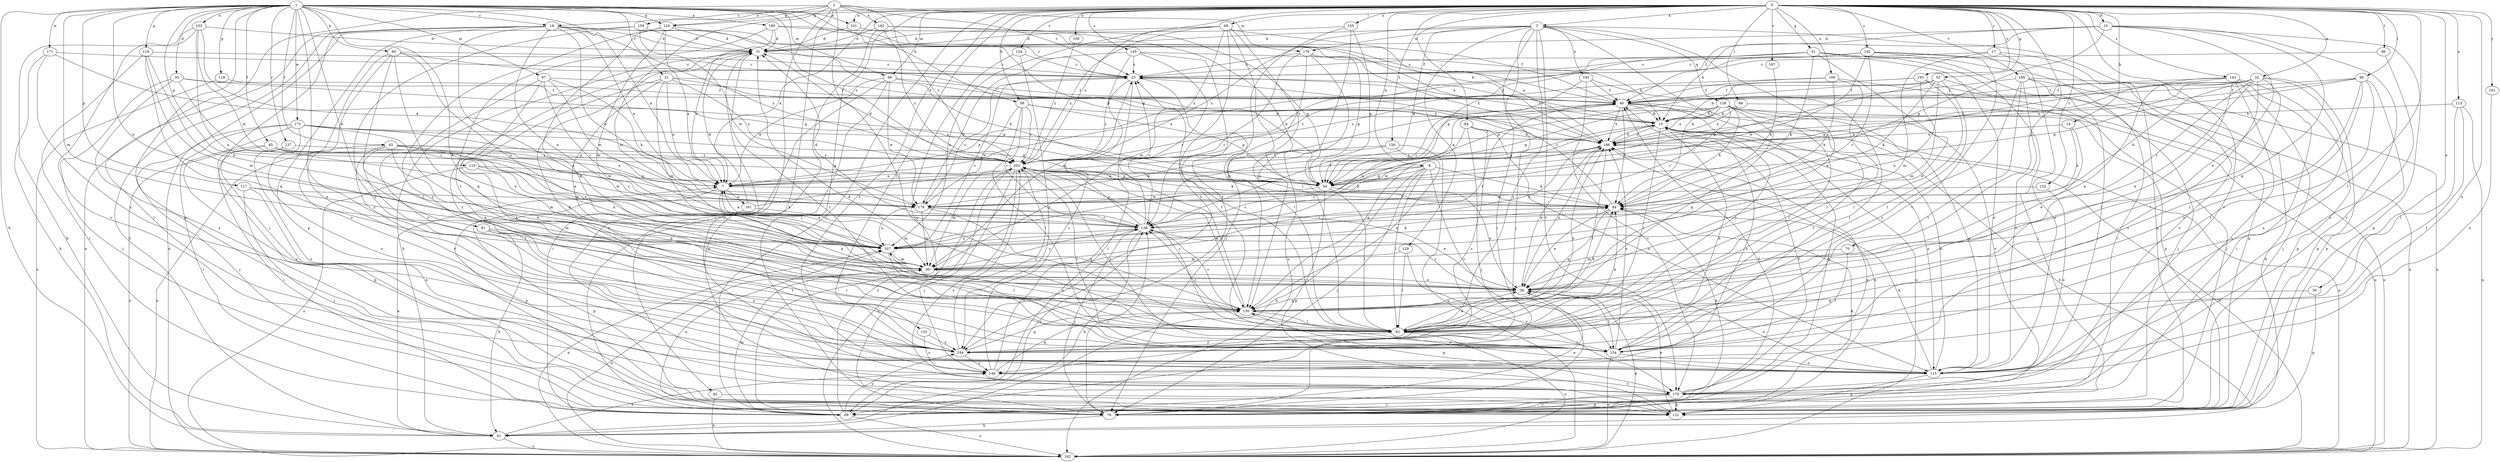 strict digraph  {
0;
1;
2;
3;
7;
8;
10;
14;
15;
17;
18;
21;
23;
30;
31;
32;
36;
38;
43;
45;
46;
51;
53;
54;
58;
61;
64;
66;
68;
69;
70;
76;
80;
81;
82;
84;
86;
90;
92;
96;
97;
99;
101;
103;
107;
108;
109;
113;
115;
116;
117;
118;
119;
122;
124;
128;
129;
130;
132;
133;
134;
137;
138;
142;
143;
145;
146;
150;
154;
155;
159;
161;
162;
166;
167;
170;
171;
173;
176;
178;
180;
182;
183;
186;
191;
193;
194;
202;
0 -> 3  [label=a];
0 -> 7  [label=a];
0 -> 8  [label=b];
0 -> 10  [label=b];
0 -> 14  [label=b];
0 -> 17  [label=c];
0 -> 18  [label=c];
0 -> 32  [label=e];
0 -> 36  [label=e];
0 -> 51  [label=g];
0 -> 53  [label=g];
0 -> 58  [label=h];
0 -> 64  [label=i];
0 -> 66  [label=i];
0 -> 68  [label=i];
0 -> 69  [label=i];
0 -> 70  [label=j];
0 -> 76  [label=j];
0 -> 86  [label=l];
0 -> 90  [label=l];
0 -> 96  [label=m];
0 -> 101  [label=n];
0 -> 108  [label=o];
0 -> 109  [label=o];
0 -> 113  [label=o];
0 -> 115  [label=o];
0 -> 124  [label=q];
0 -> 132  [label=r];
0 -> 133  [label=r];
0 -> 134  [label=r];
0 -> 142  [label=s];
0 -> 143  [label=s];
0 -> 145  [label=s];
0 -> 146  [label=s];
0 -> 150  [label=t];
0 -> 154  [label=t];
0 -> 155  [label=u];
0 -> 166  [label=v];
0 -> 167  [label=v];
0 -> 170  [label=v];
0 -> 191  [label=y];
0 -> 193  [label=y];
0 -> 202  [label=z];
1 -> 7  [label=a];
1 -> 18  [label=c];
1 -> 21  [label=c];
1 -> 30  [label=d];
1 -> 38  [label=e];
1 -> 43  [label=f];
1 -> 45  [label=f];
1 -> 54  [label=g];
1 -> 58  [label=h];
1 -> 61  [label=h];
1 -> 80  [label=k];
1 -> 81  [label=k];
1 -> 96  [label=m];
1 -> 97  [label=m];
1 -> 99  [label=m];
1 -> 101  [label=n];
1 -> 103  [label=n];
1 -> 107  [label=n];
1 -> 115  [label=o];
1 -> 116  [label=p];
1 -> 117  [label=p];
1 -> 118  [label=p];
1 -> 119  [label=p];
1 -> 122  [label=p];
1 -> 124  [label=q];
1 -> 137  [label=r];
1 -> 171  [label=w];
1 -> 173  [label=w];
1 -> 180  [label=x];
1 -> 202  [label=z];
2 -> 23  [label=c];
2 -> 69  [label=i];
2 -> 76  [label=j];
2 -> 82  [label=k];
2 -> 92  [label=l];
2 -> 99  [label=m];
2 -> 124  [label=q];
2 -> 159  [label=u];
2 -> 176  [label=w];
2 -> 182  [label=x];
2 -> 202  [label=z];
3 -> 31  [label=d];
3 -> 38  [label=e];
3 -> 54  [label=g];
3 -> 69  [label=i];
3 -> 76  [label=j];
3 -> 84  [label=k];
3 -> 122  [label=p];
3 -> 128  [label=q];
3 -> 129  [label=q];
3 -> 170  [label=v];
3 -> 176  [label=w];
3 -> 183  [label=x];
3 -> 194  [label=y];
3 -> 202  [label=z];
7 -> 84  [label=k];
7 -> 122  [label=p];
7 -> 130  [label=q];
7 -> 161  [label=u];
8 -> 7  [label=a];
8 -> 54  [label=g];
8 -> 61  [label=h];
8 -> 76  [label=j];
8 -> 84  [label=k];
8 -> 92  [label=l];
8 -> 138  [label=r];
8 -> 154  [label=t];
10 -> 15  [label=b];
10 -> 31  [label=d];
10 -> 38  [label=e];
10 -> 46  [label=f];
10 -> 54  [label=g];
10 -> 122  [label=p];
10 -> 130  [label=q];
10 -> 170  [label=v];
14 -> 38  [label=e];
14 -> 84  [label=k];
14 -> 186  [label=x];
15 -> 23  [label=c];
15 -> 54  [label=g];
15 -> 92  [label=l];
15 -> 115  [label=o];
15 -> 146  [label=s];
15 -> 162  [label=u];
15 -> 186  [label=x];
17 -> 23  [label=c];
17 -> 99  [label=m];
17 -> 115  [label=o];
17 -> 170  [label=v];
18 -> 7  [label=a];
18 -> 15  [label=b];
18 -> 31  [label=d];
18 -> 38  [label=e];
18 -> 46  [label=f];
18 -> 61  [label=h];
18 -> 76  [label=j];
18 -> 107  [label=n];
18 -> 122  [label=p];
18 -> 162  [label=u];
18 -> 178  [label=w];
18 -> 202  [label=z];
21 -> 7  [label=a];
21 -> 15  [label=b];
21 -> 38  [label=e];
21 -> 46  [label=f];
21 -> 99  [label=m];
21 -> 154  [label=t];
21 -> 202  [label=z];
23 -> 46  [label=f];
23 -> 69  [label=i];
23 -> 92  [label=l];
23 -> 202  [label=z];
30 -> 46  [label=f];
30 -> 54  [label=g];
30 -> 76  [label=j];
30 -> 138  [label=r];
30 -> 146  [label=s];
31 -> 23  [label=c];
31 -> 61  [label=h];
31 -> 154  [label=t];
31 -> 170  [label=v];
31 -> 194  [label=y];
32 -> 7  [label=a];
32 -> 15  [label=b];
32 -> 38  [label=e];
32 -> 46  [label=f];
32 -> 84  [label=k];
32 -> 92  [label=l];
32 -> 115  [label=o];
32 -> 122  [label=p];
32 -> 138  [label=r];
32 -> 146  [label=s];
32 -> 186  [label=x];
36 -> 122  [label=p];
36 -> 130  [label=q];
38 -> 115  [label=o];
38 -> 130  [label=q];
38 -> 138  [label=r];
38 -> 154  [label=t];
38 -> 186  [label=x];
43 -> 38  [label=e];
43 -> 54  [label=g];
43 -> 92  [label=l];
43 -> 107  [label=n];
43 -> 138  [label=r];
43 -> 162  [label=u];
43 -> 194  [label=y];
43 -> 202  [label=z];
45 -> 7  [label=a];
45 -> 99  [label=m];
45 -> 122  [label=p];
45 -> 162  [label=u];
45 -> 178  [label=w];
45 -> 202  [label=z];
46 -> 15  [label=b];
46 -> 84  [label=k];
46 -> 92  [label=l];
46 -> 107  [label=n];
46 -> 154  [label=t];
46 -> 162  [label=u];
46 -> 186  [label=x];
51 -> 23  [label=c];
51 -> 38  [label=e];
51 -> 54  [label=g];
51 -> 69  [label=i];
51 -> 76  [label=j];
51 -> 84  [label=k];
51 -> 115  [label=o];
51 -> 202  [label=z];
53 -> 46  [label=f];
53 -> 54  [label=g];
53 -> 84  [label=k];
53 -> 92  [label=l];
53 -> 107  [label=n];
53 -> 162  [label=u];
53 -> 202  [label=z];
54 -> 38  [label=e];
54 -> 92  [label=l];
54 -> 122  [label=p];
54 -> 178  [label=w];
58 -> 15  [label=b];
58 -> 54  [label=g];
58 -> 138  [label=r];
58 -> 154  [label=t];
58 -> 178  [label=w];
58 -> 202  [label=z];
61 -> 7  [label=a];
61 -> 15  [label=b];
61 -> 146  [label=s];
61 -> 162  [label=u];
64 -> 76  [label=j];
64 -> 115  [label=o];
64 -> 130  [label=q];
64 -> 146  [label=s];
64 -> 186  [label=x];
66 -> 15  [label=b];
66 -> 162  [label=u];
66 -> 186  [label=x];
68 -> 31  [label=d];
68 -> 92  [label=l];
68 -> 99  [label=m];
68 -> 107  [label=n];
68 -> 130  [label=q];
68 -> 186  [label=x];
68 -> 194  [label=y];
68 -> 202  [label=z];
69 -> 38  [label=e];
69 -> 46  [label=f];
69 -> 99  [label=m];
69 -> 107  [label=n];
69 -> 138  [label=r];
69 -> 162  [label=u];
69 -> 186  [label=x];
69 -> 194  [label=y];
69 -> 202  [label=z];
70 -> 99  [label=m];
70 -> 154  [label=t];
76 -> 46  [label=f];
76 -> 61  [label=h];
76 -> 84  [label=k];
76 -> 138  [label=r];
76 -> 186  [label=x];
80 -> 23  [label=c];
80 -> 92  [label=l];
80 -> 107  [label=n];
80 -> 115  [label=o];
80 -> 130  [label=q];
80 -> 186  [label=x];
80 -> 194  [label=y];
81 -> 61  [label=h];
81 -> 92  [label=l];
81 -> 107  [label=n];
81 -> 115  [label=o];
81 -> 154  [label=t];
82 -> 122  [label=p];
82 -> 162  [label=u];
84 -> 23  [label=c];
84 -> 38  [label=e];
84 -> 130  [label=q];
84 -> 138  [label=r];
86 -> 23  [label=c];
86 -> 115  [label=o];
90 -> 46  [label=f];
90 -> 54  [label=g];
90 -> 92  [label=l];
90 -> 122  [label=p];
90 -> 154  [label=t];
90 -> 186  [label=x];
90 -> 194  [label=y];
92 -> 23  [label=c];
92 -> 31  [label=d];
92 -> 38  [label=e];
92 -> 84  [label=k];
92 -> 107  [label=n];
92 -> 138  [label=r];
92 -> 154  [label=t];
92 -> 162  [label=u];
92 -> 186  [label=x];
92 -> 194  [label=y];
92 -> 202  [label=z];
96 -> 7  [label=a];
96 -> 46  [label=f];
96 -> 69  [label=i];
96 -> 122  [label=p];
96 -> 178  [label=w];
96 -> 186  [label=x];
97 -> 38  [label=e];
97 -> 46  [label=f];
97 -> 84  [label=k];
97 -> 138  [label=r];
97 -> 154  [label=t];
97 -> 178  [label=w];
99 -> 38  [label=e];
99 -> 46  [label=f];
99 -> 138  [label=r];
99 -> 162  [label=u];
101 -> 23  [label=c];
101 -> 31  [label=d];
103 -> 7  [label=a];
103 -> 31  [label=d];
103 -> 61  [label=h];
103 -> 107  [label=n];
103 -> 170  [label=v];
103 -> 178  [label=w];
107 -> 7  [label=a];
107 -> 15  [label=b];
107 -> 23  [label=c];
107 -> 84  [label=k];
107 -> 92  [label=l];
107 -> 99  [label=m];
107 -> 186  [label=x];
108 -> 202  [label=z];
109 -> 46  [label=f];
109 -> 84  [label=k];
109 -> 92  [label=l];
109 -> 122  [label=p];
109 -> 202  [label=z];
113 -> 15  [label=b];
113 -> 92  [label=l];
113 -> 154  [label=t];
113 -> 162  [label=u];
115 -> 15  [label=b];
115 -> 84  [label=k];
115 -> 122  [label=p];
116 -> 23  [label=c];
116 -> 69  [label=i];
116 -> 99  [label=m];
116 -> 107  [label=n];
116 -> 130  [label=q];
117 -> 76  [label=j];
117 -> 99  [label=m];
117 -> 115  [label=o];
117 -> 178  [label=w];
118 -> 46  [label=f];
118 -> 162  [label=u];
119 -> 54  [label=g];
119 -> 107  [label=n];
119 -> 162  [label=u];
119 -> 178  [label=w];
122 -> 38  [label=e];
122 -> 202  [label=z];
124 -> 7  [label=a];
124 -> 31  [label=d];
124 -> 84  [label=k];
124 -> 99  [label=m];
124 -> 130  [label=q];
124 -> 194  [label=y];
128 -> 7  [label=a];
128 -> 15  [label=b];
128 -> 54  [label=g];
128 -> 84  [label=k];
128 -> 92  [label=l];
128 -> 115  [label=o];
128 -> 130  [label=q];
128 -> 138  [label=r];
128 -> 162  [label=u];
128 -> 170  [label=v];
128 -> 186  [label=x];
129 -> 92  [label=l];
129 -> 99  [label=m];
129 -> 170  [label=v];
130 -> 84  [label=k];
130 -> 92  [label=l];
130 -> 115  [label=o];
130 -> 138  [label=r];
130 -> 202  [label=z];
132 -> 115  [label=o];
132 -> 178  [label=w];
133 -> 146  [label=s];
133 -> 194  [label=y];
134 -> 23  [label=c];
134 -> 146  [label=s];
134 -> 194  [label=y];
137 -> 69  [label=i];
137 -> 115  [label=o];
137 -> 202  [label=z];
138 -> 7  [label=a];
138 -> 23  [label=c];
138 -> 31  [label=d];
138 -> 46  [label=f];
138 -> 61  [label=h];
138 -> 76  [label=j];
138 -> 107  [label=n];
138 -> 202  [label=z];
142 -> 7  [label=a];
142 -> 23  [label=c];
142 -> 69  [label=i];
142 -> 122  [label=p];
142 -> 138  [label=r];
142 -> 154  [label=t];
142 -> 178  [label=w];
143 -> 38  [label=e];
143 -> 46  [label=f];
143 -> 54  [label=g];
143 -> 69  [label=i];
143 -> 76  [label=j];
143 -> 92  [label=l];
143 -> 122  [label=p];
143 -> 170  [label=v];
145 -> 15  [label=b];
145 -> 23  [label=c];
145 -> 99  [label=m];
145 -> 138  [label=r];
145 -> 154  [label=t];
145 -> 178  [label=w];
146 -> 23  [label=c];
146 -> 130  [label=q];
146 -> 138  [label=r];
146 -> 170  [label=v];
150 -> 130  [label=q];
150 -> 162  [label=u];
150 -> 178  [label=w];
150 -> 202  [label=z];
154 -> 115  [label=o];
154 -> 162  [label=u];
154 -> 186  [label=x];
154 -> 202  [label=z];
155 -> 31  [label=d];
155 -> 54  [label=g];
155 -> 130  [label=q];
155 -> 194  [label=y];
159 -> 31  [label=d];
159 -> 162  [label=u];
159 -> 178  [label=w];
159 -> 194  [label=y];
161 -> 31  [label=d];
161 -> 46  [label=f];
161 -> 99  [label=m];
161 -> 122  [label=p];
162 -> 38  [label=e];
162 -> 107  [label=n];
162 -> 186  [label=x];
166 -> 46  [label=f];
166 -> 61  [label=h];
166 -> 76  [label=j];
166 -> 115  [label=o];
166 -> 154  [label=t];
166 -> 162  [label=u];
166 -> 194  [label=y];
167 -> 84  [label=k];
170 -> 15  [label=b];
170 -> 69  [label=i];
170 -> 76  [label=j];
170 -> 84  [label=k];
170 -> 122  [label=p];
170 -> 130  [label=q];
171 -> 23  [label=c];
171 -> 54  [label=g];
171 -> 61  [label=h];
171 -> 194  [label=y];
173 -> 7  [label=a];
173 -> 54  [label=g];
173 -> 69  [label=i];
173 -> 76  [label=j];
173 -> 115  [label=o];
173 -> 130  [label=q];
173 -> 170  [label=v];
173 -> 186  [label=x];
176 -> 23  [label=c];
176 -> 54  [label=g];
176 -> 76  [label=j];
176 -> 138  [label=r];
176 -> 162  [label=u];
176 -> 186  [label=x];
178 -> 23  [label=c];
178 -> 38  [label=e];
178 -> 99  [label=m];
178 -> 107  [label=n];
178 -> 130  [label=q];
178 -> 138  [label=r];
180 -> 7  [label=a];
180 -> 31  [label=d];
180 -> 46  [label=f];
180 -> 92  [label=l];
180 -> 186  [label=x];
182 -> 31  [label=d];
182 -> 54  [label=g];
182 -> 84  [label=k];
182 -> 170  [label=v];
182 -> 202  [label=z];
183 -> 46  [label=f];
183 -> 138  [label=r];
183 -> 154  [label=t];
183 -> 170  [label=v];
186 -> 15  [label=b];
186 -> 38  [label=e];
186 -> 92  [label=l];
186 -> 178  [label=w];
186 -> 202  [label=z];
191 -> 115  [label=o];
193 -> 46  [label=f];
193 -> 54  [label=g];
193 -> 76  [label=j];
193 -> 92  [label=l];
193 -> 99  [label=m];
194 -> 15  [label=b];
194 -> 31  [label=d];
194 -> 130  [label=q];
194 -> 146  [label=s];
194 -> 202  [label=z];
202 -> 7  [label=a];
202 -> 31  [label=d];
202 -> 54  [label=g];
202 -> 69  [label=i];
202 -> 76  [label=j];
202 -> 84  [label=k];
202 -> 99  [label=m];
202 -> 130  [label=q];
202 -> 154  [label=t];
202 -> 162  [label=u];
}
